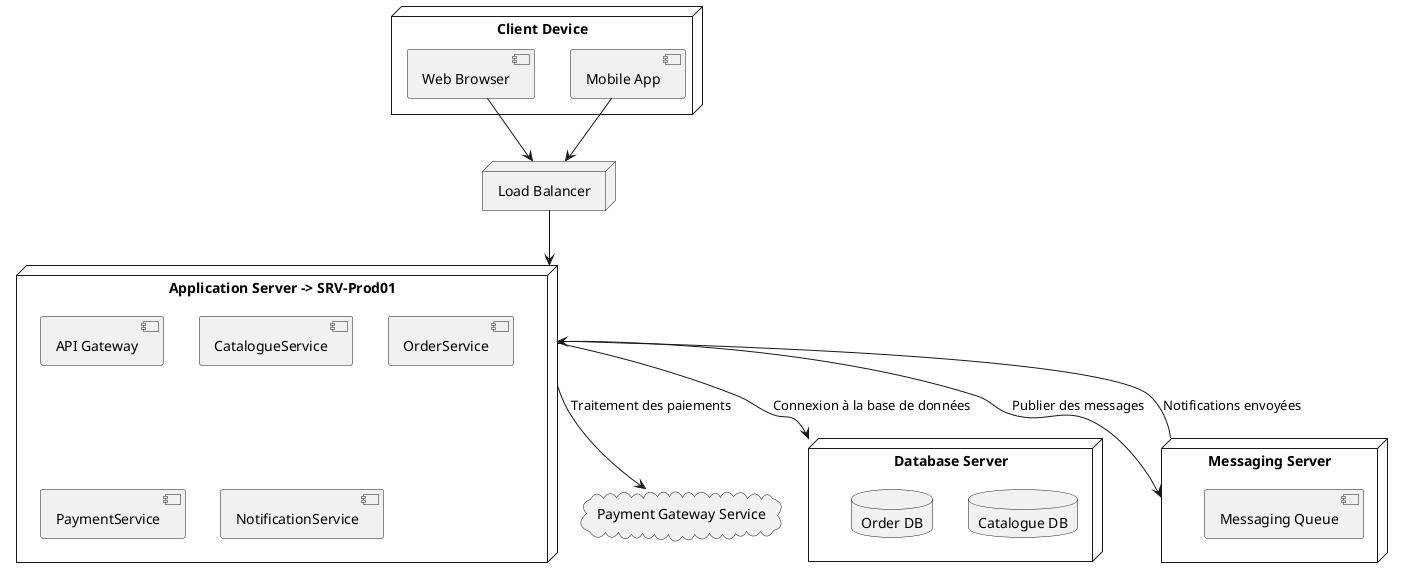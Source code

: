 @startuml
node "Client Device" {
  [Web Browser]
  [Mobile App]
}

node "Load Balancer" as LB {
}

node "Application Server -> SRV-Prod01" as AppServer {
  [API Gateway]
  [CatalogueService]
  [OrderService]
  [PaymentService]
  [NotificationService]
}

node "Database Server" as DBServer {
  database "Catalogue DB"
  database "Order DB"
}

node "Messaging Server" as MessagingServer {
  [Messaging Queue]
}

cloud "Payment Gateway Service" as PaymentGateway

[Web Browser] --> LB
[Mobile App] --> LB
LB --> AppServer

AppServer --> DBServer : Connexion à la base de données
AppServer --> MessagingServer : Publier des messages
AppServer --> PaymentGateway : Traitement des paiements
MessagingServer --> AppServer : Notifications envoyées
@enduml
